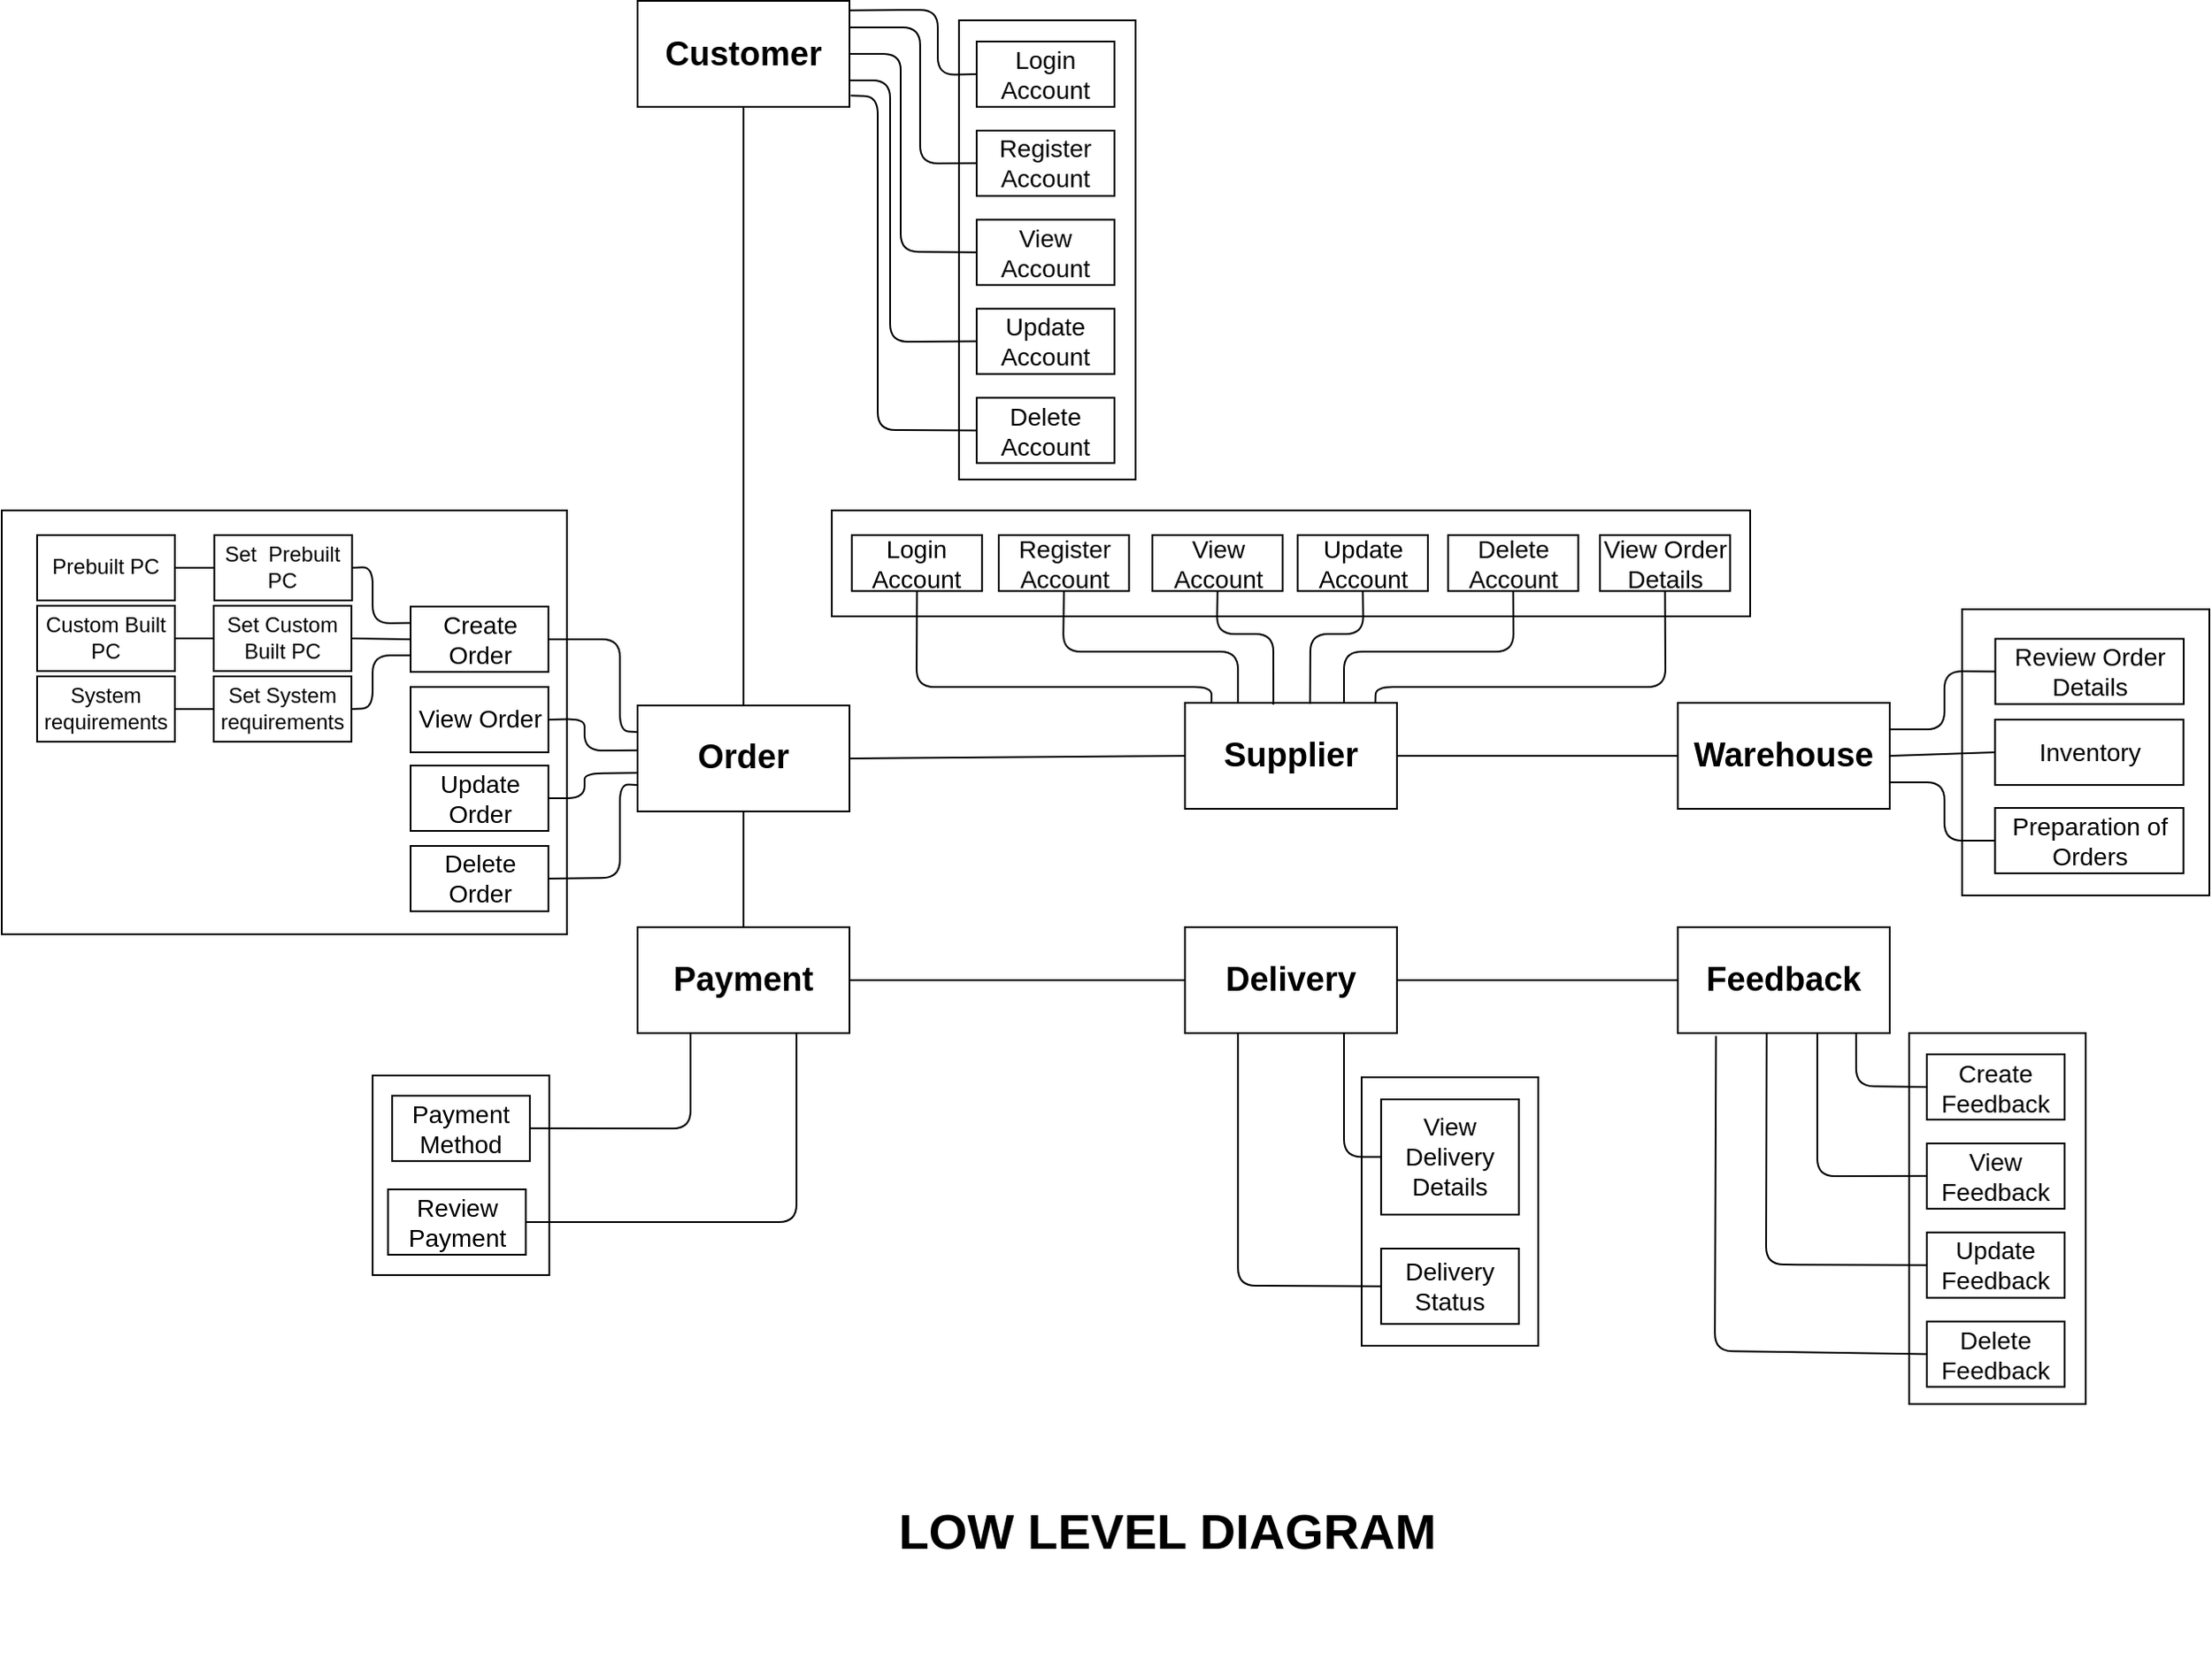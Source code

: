 <mxfile version="15.5.9" type="device"><diagram id="09VDBwLMUmWFwGH9jk25" name="Page-1"><mxGraphModel dx="2560" dy="1413" grid="1" gridSize="10" guides="1" tooltips="1" connect="1" arrows="1" fold="1" page="1" pageScale="1" pageWidth="850" pageHeight="1100" math="0" shadow="0"><root><mxCell id="0"/><mxCell id="1" parent="0"/><mxCell id="DF2zQdCWSfOJV_wjK0IR-58" value="" style="group" vertex="1" connectable="0" parent="1"><mxGeometry x="1110" y="1060" width="140" height="162" as="geometry"/></mxCell><mxCell id="m-Idde1eyUOO-oEojfeb-167" value="" style="rounded=0;whiteSpace=wrap;html=1;fontSize=14;" parent="DF2zQdCWSfOJV_wjK0IR-58" vertex="1"><mxGeometry width="140" height="162" as="geometry"/></mxCell><mxCell id="m-Idde1eyUOO-oEojfeb-168" value="Review Order Details" style="rounded=0;whiteSpace=wrap;html=1;fontSize=14;" parent="DF2zQdCWSfOJV_wjK0IR-58" vertex="1"><mxGeometry x="18.8" y="16.727" width="106.667" height="36.979" as="geometry"/></mxCell><mxCell id="DF2zQdCWSfOJV_wjK0IR-54" value="Inventory" style="rounded=0;whiteSpace=wrap;html=1;fontSize=14;" vertex="1" parent="DF2zQdCWSfOJV_wjK0IR-58"><mxGeometry x="18.67" y="62.507" width="106.667" height="36.979" as="geometry"/></mxCell><mxCell id="DF2zQdCWSfOJV_wjK0IR-56" value="Preparation of Orders" style="rounded=0;whiteSpace=wrap;html=1;fontSize=14;" vertex="1" parent="DF2zQdCWSfOJV_wjK0IR-58"><mxGeometry x="18.67" y="112.507" width="106.667" height="36.979" as="geometry"/></mxCell><mxCell id="DF2zQdCWSfOJV_wjK0IR-60" value="" style="endArrow=none;html=1;rounded=1;fontSize=12;entryX=1;entryY=0.75;entryDx=0;entryDy=0;exitX=0;exitY=0.5;exitDx=0;exitDy=0;" edge="1" parent="1" source="DF2zQdCWSfOJV_wjK0IR-56" target="m-Idde1eyUOO-oEojfeb-51"><mxGeometry width="50" height="50" relative="1" as="geometry"><mxPoint x="1110" y="1354" as="sourcePoint"/><mxPoint x="1160" y="1304" as="targetPoint"/><Array as="points"><mxPoint x="1100" y="1191"/><mxPoint x="1100" y="1158"/></Array></mxGeometry></mxCell><mxCell id="m-Idde1eyUOO-oEojfeb-141" value="" style="rounded=0;whiteSpace=wrap;html=1;fontSize=14;container=0;" parent="1" vertex="1"><mxGeometry x="770" y="1325" width="100" height="152" as="geometry"/></mxCell><mxCell id="DF2zQdCWSfOJV_wjK0IR-5" value="" style="group" vertex="1" connectable="0" parent="1"><mxGeometry x="542" y="726.5" width="100" height="260" as="geometry"/></mxCell><mxCell id="m-Idde1eyUOO-oEojfeb-83" value="" style="rounded=0;whiteSpace=wrap;html=1;fontSize=14;" parent="DF2zQdCWSfOJV_wjK0IR-5" vertex="1"><mxGeometry width="100" height="260" as="geometry"/></mxCell><mxCell id="m-Idde1eyUOO-oEojfeb-84" value="View Account" style="rounded=0;whiteSpace=wrap;html=1;fontSize=14;" parent="DF2zQdCWSfOJV_wjK0IR-5" vertex="1"><mxGeometry x="10.06" y="112.872" width="78.0" height="36.979" as="geometry"/></mxCell><mxCell id="m-Idde1eyUOO-oEojfeb-85" value="Delete Account" style="rounded=0;whiteSpace=wrap;html=1;fontSize=14;" parent="DF2zQdCWSfOJV_wjK0IR-5" vertex="1"><mxGeometry x="10.06" y="213.723" width="78.0" height="36.979" as="geometry"/></mxCell><mxCell id="m-Idde1eyUOO-oEojfeb-88" value="Register Account" style="rounded=0;whiteSpace=wrap;html=1;fontSize=14;" parent="DF2zQdCWSfOJV_wjK0IR-5" vertex="1"><mxGeometry x="10.06" y="62.447" width="78.0" height="36.979" as="geometry"/></mxCell><mxCell id="m-Idde1eyUOO-oEojfeb-89" value="Update Account" style="rounded=0;whiteSpace=wrap;html=1;fontSize=14;" parent="DF2zQdCWSfOJV_wjK0IR-5" vertex="1"><mxGeometry x="10.06" y="163.298" width="78.0" height="36.979" as="geometry"/></mxCell><mxCell id="DF2zQdCWSfOJV_wjK0IR-1" value="Login Account" style="rounded=0;whiteSpace=wrap;html=1;fontSize=14;" vertex="1" parent="DF2zQdCWSfOJV_wjK0IR-5"><mxGeometry x="10.06" y="12.017" width="78.0" height="36.979" as="geometry"/></mxCell><mxCell id="m-Idde1eyUOO-oEojfeb-47" value="&lt;b&gt;Order&lt;/b&gt;" style="rounded=0;whiteSpace=wrap;html=1;fontSize=19;" parent="1" vertex="1"><mxGeometry x="360" y="1114.45" width="120" height="60" as="geometry"/></mxCell><mxCell id="m-Idde1eyUOO-oEojfeb-48" value="Customer" style="rounded=0;whiteSpace=wrap;html=1;fontSize=19;fontStyle=1" parent="1" vertex="1"><mxGeometry x="360" y="715.5" width="120" height="60" as="geometry"/></mxCell><mxCell id="m-Idde1eyUOO-oEojfeb-49" value="Payment" style="rounded=0;whiteSpace=wrap;html=1;fontSize=19;fontStyle=1" parent="1" vertex="1"><mxGeometry x="360" y="1240" width="120" height="60" as="geometry"/></mxCell><mxCell id="m-Idde1eyUOO-oEojfeb-51" value="&lt;b&gt;Warehouse&lt;/b&gt;" style="rounded=0;whiteSpace=wrap;html=1;fontSize=19;" parent="1" vertex="1"><mxGeometry x="949.06" y="1113" width="120" height="60" as="geometry"/></mxCell><mxCell id="m-Idde1eyUOO-oEojfeb-52" value="&lt;b&gt;Delivery&lt;/b&gt;" style="rounded=0;whiteSpace=wrap;html=1;fontSize=19;" parent="1" vertex="1"><mxGeometry x="670" y="1240" width="120" height="60" as="geometry"/></mxCell><mxCell id="m-Idde1eyUOO-oEojfeb-54" value="&lt;b&gt;Supplier&lt;/b&gt;" style="rounded=0;whiteSpace=wrap;html=1;fontSize=19;" parent="1" vertex="1"><mxGeometry x="670" y="1113" width="120" height="60" as="geometry"/></mxCell><mxCell id="m-Idde1eyUOO-oEojfeb-56" value="" style="endArrow=none;html=1;fontSize=19;entryX=0.5;entryY=0;entryDx=0;entryDy=0;exitX=0.5;exitY=1;exitDx=0;exitDy=0;" parent="1" source="m-Idde1eyUOO-oEojfeb-48" target="m-Idde1eyUOO-oEojfeb-47" edge="1"><mxGeometry width="50" height="50" relative="1" as="geometry"><mxPoint x="430" y="700" as="sourcePoint"/><mxPoint x="340" y="700" as="targetPoint"/></mxGeometry></mxCell><mxCell id="m-Idde1eyUOO-oEojfeb-57" value="" style="endArrow=none;html=1;fontSize=19;entryX=0.5;entryY=0;entryDx=0;entryDy=0;exitX=0.5;exitY=1;exitDx=0;exitDy=0;" parent="1" source="m-Idde1eyUOO-oEojfeb-47" target="m-Idde1eyUOO-oEojfeb-49" edge="1"><mxGeometry width="50" height="50" relative="1" as="geometry"><mxPoint x="490" y="1270" as="sourcePoint"/><mxPoint x="490" y="1350" as="targetPoint"/></mxGeometry></mxCell><mxCell id="m-Idde1eyUOO-oEojfeb-58" value="" style="endArrow=none;html=1;fontSize=19;entryX=0;entryY=0.5;entryDx=0;entryDy=0;exitX=1;exitY=0.5;exitDx=0;exitDy=0;" parent="1" source="m-Idde1eyUOO-oEojfeb-49" target="m-Idde1eyUOO-oEojfeb-52" edge="1"><mxGeometry width="50" height="50" relative="1" as="geometry"><mxPoint x="490" y="1302" as="sourcePoint"/><mxPoint x="490" y="1382" as="targetPoint"/></mxGeometry></mxCell><mxCell id="m-Idde1eyUOO-oEojfeb-62" value="LOW LEVEL DIAGRAM" style="text;html=1;strokeColor=none;fillColor=none;align=center;verticalAlign=middle;whiteSpace=wrap;rounded=0;fontSize=28;fontStyle=1" parent="1" vertex="1"><mxGeometry x="450" y="1542" width="420" height="80" as="geometry"/></mxCell><mxCell id="m-Idde1eyUOO-oEojfeb-99" value="" style="endArrow=none;html=1;fontSize=14;entryX=1;entryY=0.25;entryDx=0;entryDy=0;exitX=0;exitY=0.5;exitDx=0;exitDy=0;" parent="1" source="m-Idde1eyUOO-oEojfeb-88" target="m-Idde1eyUOO-oEojfeb-48" edge="1"><mxGeometry width="50" height="50" relative="1" as="geometry"><mxPoint x="226" y="899.5" as="sourcePoint"/><mxPoint x="276" y="849.5" as="targetPoint"/><Array as="points"><mxPoint x="520" y="807.5"/><mxPoint x="520" y="766.5"/><mxPoint x="520" y="730.5"/></Array></mxGeometry></mxCell><mxCell id="m-Idde1eyUOO-oEojfeb-100" value="" style="endArrow=none;html=1;fontSize=14;entryX=1;entryY=0.5;entryDx=0;entryDy=0;exitX=0;exitY=0.5;exitDx=0;exitDy=0;" parent="1" source="m-Idde1eyUOO-oEojfeb-84" target="m-Idde1eyUOO-oEojfeb-48" edge="1"><mxGeometry width="50" height="50" relative="1" as="geometry"><mxPoint x="226" y="899.5" as="sourcePoint"/><mxPoint x="276" y="849.5" as="targetPoint"/><Array as="points"><mxPoint x="509" y="857.5"/><mxPoint x="509" y="773.5"/><mxPoint x="509" y="745.5"/></Array></mxGeometry></mxCell><mxCell id="m-Idde1eyUOO-oEojfeb-101" value="" style="endArrow=none;html=1;fontSize=14;entryX=1;entryY=0.75;entryDx=0;entryDy=0;exitX=0;exitY=0.5;exitDx=0;exitDy=0;" parent="1" source="m-Idde1eyUOO-oEojfeb-89" target="m-Idde1eyUOO-oEojfeb-48" edge="1"><mxGeometry width="50" height="50" relative="1" as="geometry"><mxPoint x="226" y="899.5" as="sourcePoint"/><mxPoint x="276" y="849.5" as="targetPoint"/><Array as="points"><mxPoint x="503" y="908.5"/><mxPoint x="503" y="760.5"/></Array></mxGeometry></mxCell><mxCell id="m-Idde1eyUOO-oEojfeb-102" value="" style="endArrow=none;html=1;fontSize=14;entryX=1.006;entryY=0.894;entryDx=0;entryDy=0;entryPerimeter=0;exitX=0;exitY=0.5;exitDx=0;exitDy=0;" parent="1" source="m-Idde1eyUOO-oEojfeb-85" target="m-Idde1eyUOO-oEojfeb-48" edge="1"><mxGeometry width="50" height="50" relative="1" as="geometry"><mxPoint x="226" y="899.5" as="sourcePoint"/><mxPoint x="276" y="849.5" as="targetPoint"/><Array as="points"><mxPoint x="496" y="958.5"/><mxPoint x="496" y="769.5"/></Array></mxGeometry></mxCell><mxCell id="m-Idde1eyUOO-oEojfeb-126" value="" style="group;container=1;" parent="1" vertex="1" connectable="0"><mxGeometry x="240" y="1372" width="117" height="250" as="geometry"/></mxCell><mxCell id="m-Idde1eyUOO-oEojfeb-127" value="" style="rounded=0;whiteSpace=wrap;html=1;fontSize=14;" parent="m-Idde1eyUOO-oEojfeb-126" vertex="1"><mxGeometry x="-30" y="-48" width="100" height="113" as="geometry"/></mxCell><mxCell id="m-Idde1eyUOO-oEojfeb-129" value="Payment Method" style="rounded=0;whiteSpace=wrap;html=1;fontSize=14;" parent="m-Idde1eyUOO-oEojfeb-126" vertex="1"><mxGeometry x="-18.94" y="-36.553" width="78.0" height="36.979" as="geometry"/></mxCell><mxCell id="m-Idde1eyUOO-oEojfeb-133" value="Review Payment" style="rounded=0;whiteSpace=wrap;html=1;fontSize=14;" parent="m-Idde1eyUOO-oEojfeb-126" vertex="1"><mxGeometry x="-21.28" y="16.502" width="78.0" height="36.979" as="geometry"/></mxCell><mxCell id="m-Idde1eyUOO-oEojfeb-137" value="" style="endArrow=none;html=1;fontSize=14;entryX=0.25;entryY=1;entryDx=0;entryDy=0;exitX=1;exitY=0.5;exitDx=0;exitDy=0;" parent="1" source="m-Idde1eyUOO-oEojfeb-129" target="m-Idde1eyUOO-oEojfeb-49" edge="1"><mxGeometry width="50" height="50" relative="1" as="geometry"><mxPoint x="570" y="1422" as="sourcePoint"/><mxPoint x="620" y="1372" as="targetPoint"/><Array as="points"><mxPoint x="390" y="1354"/></Array></mxGeometry></mxCell><mxCell id="m-Idde1eyUOO-oEojfeb-139" value="" style="endArrow=none;html=1;fontSize=14;entryX=0.75;entryY=1;entryDx=0;entryDy=0;exitX=1;exitY=0.5;exitDx=0;exitDy=0;" parent="1" source="m-Idde1eyUOO-oEojfeb-133" target="m-Idde1eyUOO-oEojfeb-49" edge="1"><mxGeometry width="50" height="50" relative="1" as="geometry"><mxPoint x="309.06" y="1363.936" as="sourcePoint"/><mxPoint x="400" y="1310" as="targetPoint"/><Array as="points"><mxPoint x="450" y="1407"/></Array></mxGeometry></mxCell><mxCell id="m-Idde1eyUOO-oEojfeb-144" value="" style="endArrow=none;html=1;fontSize=14;entryX=0.75;entryY=1;entryDx=0;entryDy=0;exitX=0;exitY=0.5;exitDx=0;exitDy=0;" parent="1" source="m-Idde1eyUOO-oEojfeb-142" target="m-Idde1eyUOO-oEojfeb-52" edge="1"><mxGeometry width="50" height="50" relative="1" as="geometry"><mxPoint x="480" y="1222" as="sourcePoint"/><mxPoint x="530" y="1172" as="targetPoint"/><Array as="points"><mxPoint x="760" y="1370"/></Array></mxGeometry></mxCell><mxCell id="m-Idde1eyUOO-oEojfeb-145" value="" style="endArrow=none;html=1;fontSize=14;entryX=0.25;entryY=1;entryDx=0;entryDy=0;exitX=0;exitY=0.5;exitDx=0;exitDy=0;" parent="1" source="m-Idde1eyUOO-oEojfeb-143" target="m-Idde1eyUOO-oEojfeb-52" edge="1"><mxGeometry width="50" height="50" relative="1" as="geometry"><mxPoint x="480" y="1222" as="sourcePoint"/><mxPoint x="530" y="1172" as="targetPoint"/><Array as="points"><mxPoint x="700" y="1443"/></Array></mxGeometry></mxCell><mxCell id="m-Idde1eyUOO-oEojfeb-165" value="" style="endArrow=none;html=1;fontSize=14;entryX=1;entryY=0.5;entryDx=0;entryDy=0;exitX=0;exitY=0.5;exitDx=0;exitDy=0;" parent="1" source="m-Idde1eyUOO-oEojfeb-51" target="m-Idde1eyUOO-oEojfeb-54" edge="1"><mxGeometry width="50" height="50" relative="1" as="geometry"><mxPoint x="949.06" y="1143.0" as="sourcePoint"/><mxPoint x="750" y="1242" as="targetPoint"/></mxGeometry></mxCell><mxCell id="m-Idde1eyUOO-oEojfeb-169" value="" style="endArrow=none;html=1;fontSize=14;entryX=1;entryY=0.5;entryDx=0;entryDy=0;exitX=0;exitY=0.5;exitDx=0;exitDy=0;" parent="1" source="DF2zQdCWSfOJV_wjK0IR-54" target="m-Idde1eyUOO-oEojfeb-51" edge="1"><mxGeometry width="50" height="50" relative="1" as="geometry"><mxPoint x="890" y="1302" as="sourcePoint"/><mxPoint x="940" y="1252" as="targetPoint"/><Array as="points"/></mxGeometry></mxCell><mxCell id="DF2zQdCWSfOJV_wjK0IR-3" value="" style="endArrow=none;html=1;rounded=1;entryX=1.001;entryY=0.089;entryDx=0;entryDy=0;entryPerimeter=0;exitX=0;exitY=0.5;exitDx=0;exitDy=0;" edge="1" parent="1" source="DF2zQdCWSfOJV_wjK0IR-1" target="m-Idde1eyUOO-oEojfeb-48"><mxGeometry width="50" height="50" relative="1" as="geometry"><mxPoint x="400" y="876.5" as="sourcePoint"/><mxPoint x="450" y="826.5" as="targetPoint"/><Array as="points"><mxPoint x="530" y="757.5"/><mxPoint x="530" y="720.5"/></Array></mxGeometry></mxCell><mxCell id="DF2zQdCWSfOJV_wjK0IR-20" value="" style="group" vertex="1" connectable="0" parent="1"><mxGeometry x="470" y="1004" width="520" height="60" as="geometry"/></mxCell><mxCell id="DF2zQdCWSfOJV_wjK0IR-7" value="" style="rounded=0;whiteSpace=wrap;html=1;fontSize=14;" vertex="1" parent="DF2zQdCWSfOJV_wjK0IR-20"><mxGeometry width="520" height="60" as="geometry"/></mxCell><mxCell id="DF2zQdCWSfOJV_wjK0IR-8" value="View Account" style="rounded=0;whiteSpace=wrap;html=1;fontSize=14;" vertex="1" parent="DF2zQdCWSfOJV_wjK0IR-20"><mxGeometry x="181.527" y="13.982" width="73.745" height="31.696" as="geometry"/></mxCell><mxCell id="DF2zQdCWSfOJV_wjK0IR-9" value="Delete Account" style="rounded=0;whiteSpace=wrap;html=1;fontSize=14;" vertex="1" parent="DF2zQdCWSfOJV_wjK0IR-20"><mxGeometry x="348.929" y="13.983" width="73.745" height="31.696" as="geometry"/></mxCell><mxCell id="DF2zQdCWSfOJV_wjK0IR-10" value="Register Account" style="rounded=0;whiteSpace=wrap;html=1;fontSize=14;" vertex="1" parent="DF2zQdCWSfOJV_wjK0IR-20"><mxGeometry x="94.545" y="13.986" width="73.745" height="31.696" as="geometry"/></mxCell><mxCell id="DF2zQdCWSfOJV_wjK0IR-11" value="Update Account" style="rounded=0;whiteSpace=wrap;html=1;fontSize=14;" vertex="1" parent="DF2zQdCWSfOJV_wjK0IR-20"><mxGeometry x="263.782" y="13.987" width="73.745" height="31.696" as="geometry"/></mxCell><mxCell id="DF2zQdCWSfOJV_wjK0IR-12" value="Login Account" style="rounded=0;whiteSpace=wrap;html=1;fontSize=14;" vertex="1" parent="DF2zQdCWSfOJV_wjK0IR-20"><mxGeometry x="11.345" y="13.986" width="73.745" height="31.696" as="geometry"/></mxCell><mxCell id="DF2zQdCWSfOJV_wjK0IR-14" value="View Order Details" style="rounded=0;whiteSpace=wrap;html=1;fontSize=14;" vertex="1" parent="DF2zQdCWSfOJV_wjK0IR-20"><mxGeometry x="434.909" y="13.986" width="73.745" height="31.696" as="geometry"/></mxCell><mxCell id="DF2zQdCWSfOJV_wjK0IR-21" value="" style="endArrow=none;html=1;rounded=1;entryX=0.5;entryY=1;entryDx=0;entryDy=0;exitX=0.125;exitY=-0.005;exitDx=0;exitDy=0;exitPerimeter=0;" edge="1" parent="1" source="m-Idde1eyUOO-oEojfeb-54" target="DF2zQdCWSfOJV_wjK0IR-12"><mxGeometry width="50" height="50" relative="1" as="geometry"><mxPoint x="590" y="1214" as="sourcePoint"/><mxPoint x="640" y="1164" as="targetPoint"/><Array as="points"><mxPoint x="685" y="1104"/><mxPoint x="518" y="1104"/></Array></mxGeometry></mxCell><mxCell id="DF2zQdCWSfOJV_wjK0IR-22" value="" style="endArrow=none;html=1;rounded=1;exitX=0.5;exitY=1;exitDx=0;exitDy=0;entryX=0.25;entryY=0;entryDx=0;entryDy=0;" edge="1" parent="1" source="DF2zQdCWSfOJV_wjK0IR-10" target="m-Idde1eyUOO-oEojfeb-54"><mxGeometry width="50" height="50" relative="1" as="geometry"><mxPoint x="590" y="1214" as="sourcePoint"/><mxPoint x="640" y="1164" as="targetPoint"/><Array as="points"><mxPoint x="601" y="1084"/><mxPoint x="700" y="1084"/></Array></mxGeometry></mxCell><mxCell id="DF2zQdCWSfOJV_wjK0IR-23" value="" style="endArrow=none;html=1;rounded=1;exitX=0.5;exitY=1;exitDx=0;exitDy=0;entryX=0.417;entryY=0.017;entryDx=0;entryDy=0;entryPerimeter=0;" edge="1" parent="1" source="DF2zQdCWSfOJV_wjK0IR-8" target="m-Idde1eyUOO-oEojfeb-54"><mxGeometry width="50" height="50" relative="1" as="geometry"><mxPoint x="590" y="1214" as="sourcePoint"/><mxPoint x="660" y="1184" as="targetPoint"/><Array as="points"><mxPoint x="688" y="1074"/><mxPoint x="720" y="1074"/></Array></mxGeometry></mxCell><mxCell id="DF2zQdCWSfOJV_wjK0IR-24" value="" style="endArrow=none;html=1;rounded=1;entryX=0.5;entryY=1;entryDx=0;entryDy=0;exitX=0.59;exitY=0.01;exitDx=0;exitDy=0;exitPerimeter=0;" edge="1" parent="1" source="m-Idde1eyUOO-oEojfeb-54" target="DF2zQdCWSfOJV_wjK0IR-11"><mxGeometry width="50" height="50" relative="1" as="geometry"><mxPoint x="730" y="1204" as="sourcePoint"/><mxPoint x="640" y="1164" as="targetPoint"/><Array as="points"><mxPoint x="741" y="1074"/><mxPoint x="771" y="1074"/></Array></mxGeometry></mxCell><mxCell id="DF2zQdCWSfOJV_wjK0IR-25" value="" style="endArrow=none;html=1;rounded=1;entryX=0.5;entryY=1;entryDx=0;entryDy=0;exitX=0.75;exitY=0;exitDx=0;exitDy=0;" edge="1" parent="1" source="m-Idde1eyUOO-oEojfeb-54" target="DF2zQdCWSfOJV_wjK0IR-9"><mxGeometry width="50" height="50" relative="1" as="geometry"><mxPoint x="590" y="1214" as="sourcePoint"/><mxPoint x="640" y="1164" as="targetPoint"/><Array as="points"><mxPoint x="760" y="1084"/><mxPoint x="856" y="1084"/></Array></mxGeometry></mxCell><mxCell id="DF2zQdCWSfOJV_wjK0IR-26" value="" style="endArrow=none;html=1;rounded=1;entryX=0.5;entryY=1;entryDx=0;entryDy=0;exitX=0.898;exitY=-0.005;exitDx=0;exitDy=0;exitPerimeter=0;" edge="1" parent="1" source="m-Idde1eyUOO-oEojfeb-54" target="DF2zQdCWSfOJV_wjK0IR-14"><mxGeometry width="50" height="50" relative="1" as="geometry"><mxPoint x="870" y="1224" as="sourcePoint"/><mxPoint x="640" y="1164" as="targetPoint"/><Array as="points"><mxPoint x="778" y="1104"/><mxPoint x="942" y="1104"/></Array></mxGeometry></mxCell><mxCell id="DF2zQdCWSfOJV_wjK0IR-47" value="" style="group" vertex="1" connectable="0" parent="1"><mxGeometry y="1004" width="329" height="288" as="geometry"/></mxCell><mxCell id="DF2zQdCWSfOJV_wjK0IR-46" value="" style="rounded=0;whiteSpace=wrap;html=1;fontSize=12;" vertex="1" parent="DF2zQdCWSfOJV_wjK0IR-47"><mxGeometry width="320" height="240" as="geometry"/></mxCell><mxCell id="m-Idde1eyUOO-oEojfeb-103" value="" style="group;container=1;" parent="DF2zQdCWSfOJV_wjK0IR-47" vertex="1" connectable="0"><mxGeometry x="212" y="38" width="117" height="250" as="geometry"/></mxCell><mxCell id="m-Idde1eyUOO-oEojfeb-105" value="View Order" style="rounded=0;whiteSpace=wrap;html=1;fontSize=14;" parent="m-Idde1eyUOO-oEojfeb-103" vertex="1"><mxGeometry x="19.5" y="62.002" width="78.0" height="36.979" as="geometry"/></mxCell><mxCell id="m-Idde1eyUOO-oEojfeb-108" value="Update Order" style="rounded=0;whiteSpace=wrap;html=1;fontSize=14;" parent="m-Idde1eyUOO-oEojfeb-103" vertex="1"><mxGeometry x="19.5" y="106.508" width="78.0" height="36.979" as="geometry"/></mxCell><mxCell id="m-Idde1eyUOO-oEojfeb-155" value="Create Order" style="rounded=0;whiteSpace=wrap;html=1;fontSize=14;" parent="m-Idde1eyUOO-oEojfeb-103" vertex="1"><mxGeometry x="19.5" y="16.452" width="78.0" height="36.979" as="geometry"/></mxCell><mxCell id="DF2zQdCWSfOJV_wjK0IR-40" value="Delete Order" style="rounded=0;whiteSpace=wrap;html=1;fontSize=14;" vertex="1" parent="m-Idde1eyUOO-oEojfeb-103"><mxGeometry x="19.5" y="151.998" width="78.0" height="36.979" as="geometry"/></mxCell><mxCell id="m-Idde1eyUOO-oEojfeb-107" value="Set&amp;nbsp; Prebuilt PC" style="rounded=0;whiteSpace=wrap;html=1;fontSize=12;" parent="DF2zQdCWSfOJV_wjK0IR-47" vertex="1"><mxGeometry x="120.34" y="13.997" width="78.0" height="36.979" as="geometry"/></mxCell><mxCell id="m-Idde1eyUOO-oEojfeb-110" value="Prebuilt PC" style="rounded=0;whiteSpace=wrap;html=1;fontSize=12;" parent="DF2zQdCWSfOJV_wjK0IR-47" vertex="1"><mxGeometry x="20.0" y="13.997" width="78.0" height="36.979" as="geometry"/></mxCell><mxCell id="m-Idde1eyUOO-oEojfeb-119" value="" style="endArrow=none;html=1;fontSize=14;exitX=1;exitY=0.5;exitDx=0;exitDy=0;entryX=0;entryY=0.5;entryDx=0;entryDy=0;" parent="DF2zQdCWSfOJV_wjK0IR-47" source="m-Idde1eyUOO-oEojfeb-110" target="m-Idde1eyUOO-oEojfeb-107" edge="1"><mxGeometry width="50" height="50" relative="1" as="geometry"><mxPoint x="560" y="72.56" as="sourcePoint"/><mxPoint x="610" y="22.56" as="targetPoint"/></mxGeometry></mxCell><mxCell id="DF2zQdCWSfOJV_wjK0IR-38" value="System requirements" style="rounded=0;whiteSpace=wrap;html=1;fontSize=12;" vertex="1" parent="DF2zQdCWSfOJV_wjK0IR-47"><mxGeometry x="20.0" y="94.007" width="78.0" height="36.979" as="geometry"/></mxCell><mxCell id="DF2zQdCWSfOJV_wjK0IR-39" value="Set System requirements" style="rounded=0;whiteSpace=wrap;html=1;fontSize=12;" vertex="1" parent="DF2zQdCWSfOJV_wjK0IR-47"><mxGeometry x="120.0" y="94.002" width="78.0" height="36.979" as="geometry"/></mxCell><mxCell id="m-Idde1eyUOO-oEojfeb-109" value="Custom Built PC" style="rounded=0;whiteSpace=wrap;html=1;fontSize=12;" parent="DF2zQdCWSfOJV_wjK0IR-47" vertex="1"><mxGeometry x="20.0" y="54.007" width="78.0" height="36.979" as="geometry"/></mxCell><mxCell id="m-Idde1eyUOO-oEojfeb-118" value="Set Custom Built PC" style="rounded=0;whiteSpace=wrap;html=1;fontSize=12;" parent="DF2zQdCWSfOJV_wjK0IR-47" vertex="1"><mxGeometry x="120.0" y="54.002" width="78.0" height="36.979" as="geometry"/></mxCell><mxCell id="m-Idde1eyUOO-oEojfeb-120" value="" style="endArrow=none;html=1;fontSize=14;exitX=1;exitY=0.5;exitDx=0;exitDy=0;entryX=0;entryY=0.5;entryDx=0;entryDy=0;" parent="DF2zQdCWSfOJV_wjK0IR-47" source="m-Idde1eyUOO-oEojfeb-109" target="m-Idde1eyUOO-oEojfeb-118" edge="1"><mxGeometry width="50" height="50" relative="1" as="geometry"><mxPoint x="560" y="72.56" as="sourcePoint"/><mxPoint x="610" y="22.56" as="targetPoint"/></mxGeometry></mxCell><mxCell id="DF2zQdCWSfOJV_wjK0IR-42" value="" style="endArrow=none;html=1;rounded=1;fontSize=12;entryX=1;entryY=0.5;entryDx=0;entryDy=0;exitX=0;exitY=0.5;exitDx=0;exitDy=0;" edge="1" parent="DF2zQdCWSfOJV_wjK0IR-47" source="m-Idde1eyUOO-oEojfeb-155" target="m-Idde1eyUOO-oEojfeb-118"><mxGeometry width="50" height="50" relative="1" as="geometry"><mxPoint x="250" y="80" as="sourcePoint"/><mxPoint x="300" y="30" as="targetPoint"/></mxGeometry></mxCell><mxCell id="DF2zQdCWSfOJV_wjK0IR-43" value="" style="endArrow=none;html=1;rounded=1;fontSize=12;entryX=1;entryY=0.5;entryDx=0;entryDy=0;exitX=0;exitY=0.5;exitDx=0;exitDy=0;" edge="1" parent="DF2zQdCWSfOJV_wjK0IR-47" source="DF2zQdCWSfOJV_wjK0IR-39" target="DF2zQdCWSfOJV_wjK0IR-38"><mxGeometry width="50" height="50" relative="1" as="geometry"><mxPoint x="250" y="80" as="sourcePoint"/><mxPoint x="300" y="30" as="targetPoint"/></mxGeometry></mxCell><mxCell id="DF2zQdCWSfOJV_wjK0IR-44" value="" style="endArrow=none;html=1;rounded=1;fontSize=12;entryX=1;entryY=0.5;entryDx=0;entryDy=0;exitX=0;exitY=0.25;exitDx=0;exitDy=0;" edge="1" parent="DF2zQdCWSfOJV_wjK0IR-47" source="m-Idde1eyUOO-oEojfeb-155" target="m-Idde1eyUOO-oEojfeb-107"><mxGeometry width="50" height="50" relative="1" as="geometry"><mxPoint x="230" y="60" as="sourcePoint"/><mxPoint x="300" y="30" as="targetPoint"/><Array as="points"><mxPoint x="210" y="64"/><mxPoint x="210" y="32"/></Array></mxGeometry></mxCell><mxCell id="DF2zQdCWSfOJV_wjK0IR-45" value="" style="endArrow=none;html=1;rounded=1;fontSize=12;entryX=1;entryY=0.5;entryDx=0;entryDy=0;exitX=0;exitY=0.75;exitDx=0;exitDy=0;" edge="1" parent="DF2zQdCWSfOJV_wjK0IR-47" source="m-Idde1eyUOO-oEojfeb-155" target="DF2zQdCWSfOJV_wjK0IR-39"><mxGeometry width="50" height="50" relative="1" as="geometry"><mxPoint x="240" y="80" as="sourcePoint"/><mxPoint x="210" y="100" as="targetPoint"/><Array as="points"><mxPoint x="210" y="82"/><mxPoint x="210" y="112"/></Array></mxGeometry></mxCell><mxCell id="DF2zQdCWSfOJV_wjK0IR-48" value="" style="endArrow=none;html=1;rounded=1;fontSize=12;entryX=1;entryY=0.5;entryDx=0;entryDy=0;exitX=0;exitY=0.25;exitDx=0;exitDy=0;" edge="1" parent="1" source="m-Idde1eyUOO-oEojfeb-47" target="m-Idde1eyUOO-oEojfeb-155"><mxGeometry width="50" height="50" relative="1" as="geometry"><mxPoint x="280" y="1190" as="sourcePoint"/><mxPoint x="330" y="1140" as="targetPoint"/><Array as="points"><mxPoint x="350" y="1129"/><mxPoint x="350" y="1077"/></Array></mxGeometry></mxCell><mxCell id="DF2zQdCWSfOJV_wjK0IR-49" value="" style="endArrow=none;html=1;rounded=1;fontSize=12;entryX=1;entryY=0.5;entryDx=0;entryDy=0;exitX=0.001;exitY=0.423;exitDx=0;exitDy=0;exitPerimeter=0;" edge="1" parent="1" source="m-Idde1eyUOO-oEojfeb-47" target="m-Idde1eyUOO-oEojfeb-105"><mxGeometry width="50" height="50" relative="1" as="geometry"><mxPoint x="360" y="1170" as="sourcePoint"/><mxPoint x="410" y="1120" as="targetPoint"/><Array as="points"><mxPoint x="330" y="1140"/><mxPoint x="330" y="1122"/></Array></mxGeometry></mxCell><mxCell id="DF2zQdCWSfOJV_wjK0IR-50" value="" style="endArrow=none;html=1;rounded=1;fontSize=12;exitX=1;exitY=0.5;exitDx=0;exitDy=0;entryX=-0.003;entryY=0.637;entryDx=0;entryDy=0;entryPerimeter=0;" edge="1" parent="1" source="m-Idde1eyUOO-oEojfeb-108" target="m-Idde1eyUOO-oEojfeb-47"><mxGeometry width="50" height="50" relative="1" as="geometry"><mxPoint x="360" y="1170" as="sourcePoint"/><mxPoint x="410" y="1120" as="targetPoint"/><Array as="points"><mxPoint x="330" y="1167"/><mxPoint x="330" y="1153"/></Array></mxGeometry></mxCell><mxCell id="DF2zQdCWSfOJV_wjK0IR-51" value="" style="endArrow=none;html=1;rounded=1;fontSize=12;exitX=1;exitY=0.5;exitDx=0;exitDy=0;entryX=0;entryY=0.75;entryDx=0;entryDy=0;" edge="1" parent="1" source="DF2zQdCWSfOJV_wjK0IR-40" target="m-Idde1eyUOO-oEojfeb-47"><mxGeometry width="50" height="50" relative="1" as="geometry"><mxPoint x="360" y="1170" as="sourcePoint"/><mxPoint x="410" y="1120" as="targetPoint"/><Array as="points"><mxPoint x="350" y="1212"/><mxPoint x="350" y="1159"/></Array></mxGeometry></mxCell><mxCell id="m-Idde1eyUOO-oEojfeb-142" value="View Delivery Details" style="rounded=0;whiteSpace=wrap;html=1;fontSize=14;container=0;" parent="1" vertex="1"><mxGeometry x="781.06" y="1337.519" width="78" height="65.25" as="geometry"/></mxCell><mxCell id="m-Idde1eyUOO-oEojfeb-143" value="Delivery Status" style="rounded=0;whiteSpace=wrap;html=1;fontSize=14;container=0;" parent="1" vertex="1"><mxGeometry x="781.06" y="1422.003" width="78.0" height="42.668" as="geometry"/></mxCell><mxCell id="DF2zQdCWSfOJV_wjK0IR-59" value="" style="endArrow=none;html=1;rounded=1;fontSize=12;entryX=1;entryY=0.25;entryDx=0;entryDy=0;exitX=0;exitY=0.5;exitDx=0;exitDy=0;" edge="1" parent="1" source="m-Idde1eyUOO-oEojfeb-168" target="m-Idde1eyUOO-oEojfeb-51"><mxGeometry width="50" height="50" relative="1" as="geometry"><mxPoint x="1110" y="1354" as="sourcePoint"/><mxPoint x="1160" y="1304" as="targetPoint"/><Array as="points"><mxPoint x="1100" y="1095"/><mxPoint x="1100" y="1128"/></Array></mxGeometry></mxCell><mxCell id="DF2zQdCWSfOJV_wjK0IR-61" value="" style="endArrow=none;html=1;rounded=1;fontSize=12;exitX=1;exitY=0.5;exitDx=0;exitDy=0;entryX=0;entryY=0.5;entryDx=0;entryDy=0;" edge="1" parent="1" source="m-Idde1eyUOO-oEojfeb-47" target="m-Idde1eyUOO-oEojfeb-54"><mxGeometry width="50" height="50" relative="1" as="geometry"><mxPoint x="520" y="1140" as="sourcePoint"/><mxPoint x="730" y="950" as="targetPoint"/></mxGeometry></mxCell><mxCell id="DF2zQdCWSfOJV_wjK0IR-63" value="&lt;font size=&quot;1&quot;&gt;&lt;b style=&quot;font-size: 19px&quot;&gt;Feedback&lt;/b&gt;&lt;/font&gt;" style="rounded=0;whiteSpace=wrap;html=1;fontSize=12;" vertex="1" parent="1"><mxGeometry x="949.06" y="1240" width="120" height="60" as="geometry"/></mxCell><mxCell id="DF2zQdCWSfOJV_wjK0IR-64" value="" style="endArrow=none;html=1;rounded=1;fontSize=12;exitX=1;exitY=0.5;exitDx=0;exitDy=0;entryX=0;entryY=0.5;entryDx=0;entryDy=0;" edge="1" parent="1" source="m-Idde1eyUOO-oEojfeb-52" target="DF2zQdCWSfOJV_wjK0IR-63"><mxGeometry width="50" height="50" relative="1" as="geometry"><mxPoint x="750" y="1250" as="sourcePoint"/><mxPoint x="800" y="1200" as="targetPoint"/></mxGeometry></mxCell><mxCell id="DF2zQdCWSfOJV_wjK0IR-65" value="" style="group" vertex="1" connectable="0" parent="1"><mxGeometry x="1020" y="1390" width="100" height="260" as="geometry"/></mxCell><mxCell id="DF2zQdCWSfOJV_wjK0IR-72" value="" style="group" vertex="1" connectable="0" parent="DF2zQdCWSfOJV_wjK0IR-65"><mxGeometry x="60" y="-90" width="100" height="210" as="geometry"/></mxCell><mxCell id="DF2zQdCWSfOJV_wjK0IR-66" value="" style="rounded=0;whiteSpace=wrap;html=1;fontSize=14;" vertex="1" parent="DF2zQdCWSfOJV_wjK0IR-72"><mxGeometry width="100" height="210" as="geometry"/></mxCell><mxCell id="DF2zQdCWSfOJV_wjK0IR-67" value="Update Feedback" style="rounded=0;whiteSpace=wrap;html=1;fontSize=14;" vertex="1" parent="DF2zQdCWSfOJV_wjK0IR-72"><mxGeometry x="10.06" y="112.872" width="78.0" height="36.979" as="geometry"/></mxCell><mxCell id="DF2zQdCWSfOJV_wjK0IR-69" value="View Feedback" style="rounded=0;whiteSpace=wrap;html=1;fontSize=14;" vertex="1" parent="DF2zQdCWSfOJV_wjK0IR-72"><mxGeometry x="10.06" y="62.447" width="78.0" height="36.979" as="geometry"/></mxCell><mxCell id="DF2zQdCWSfOJV_wjK0IR-70" value="Delete Feedback" style="rounded=0;whiteSpace=wrap;html=1;fontSize=14;" vertex="1" parent="DF2zQdCWSfOJV_wjK0IR-72"><mxGeometry x="10.06" y="163.298" width="78.0" height="36.979" as="geometry"/></mxCell><mxCell id="DF2zQdCWSfOJV_wjK0IR-71" value="Create Feedback" style="rounded=0;whiteSpace=wrap;html=1;fontSize=14;" vertex="1" parent="DF2zQdCWSfOJV_wjK0IR-72"><mxGeometry x="10.06" y="12.017" width="78.0" height="36.979" as="geometry"/></mxCell><mxCell id="DF2zQdCWSfOJV_wjK0IR-73" value="" style="endArrow=none;html=1;rounded=1;fontSize=19;entryX=0;entryY=0.5;entryDx=0;entryDy=0;exitX=0.841;exitY=0.994;exitDx=0;exitDy=0;exitPerimeter=0;" edge="1" parent="1" source="DF2zQdCWSfOJV_wjK0IR-63" target="DF2zQdCWSfOJV_wjK0IR-71"><mxGeometry width="50" height="50" relative="1" as="geometry"><mxPoint x="1020" y="1420" as="sourcePoint"/><mxPoint x="1070" y="1370" as="targetPoint"/><Array as="points"><mxPoint x="1050" y="1330"/></Array></mxGeometry></mxCell><mxCell id="DF2zQdCWSfOJV_wjK0IR-74" value="" style="endArrow=none;html=1;rounded=1;fontSize=19;exitX=0;exitY=0.5;exitDx=0;exitDy=0;" edge="1" parent="1" source="DF2zQdCWSfOJV_wjK0IR-69"><mxGeometry width="50" height="50" relative="1" as="geometry"><mxPoint x="1020" y="1420" as="sourcePoint"/><mxPoint x="1028" y="1300" as="targetPoint"/><Array as="points"><mxPoint x="1028" y="1381"/></Array></mxGeometry></mxCell><mxCell id="DF2zQdCWSfOJV_wjK0IR-75" value="" style="endArrow=none;html=1;rounded=1;fontSize=19;entryX=0.419;entryY=0.994;entryDx=0;entryDy=0;exitX=0;exitY=0.5;exitDx=0;exitDy=0;entryPerimeter=0;" edge="1" parent="1" source="DF2zQdCWSfOJV_wjK0IR-67" target="DF2zQdCWSfOJV_wjK0IR-63"><mxGeometry width="50" height="50" relative="1" as="geometry"><mxPoint x="1020" y="1420" as="sourcePoint"/><mxPoint x="1070" y="1370" as="targetPoint"/><Array as="points"><mxPoint x="999" y="1431"/></Array></mxGeometry></mxCell><mxCell id="DF2zQdCWSfOJV_wjK0IR-76" value="" style="endArrow=none;html=1;rounded=1;fontSize=19;entryX=0.18;entryY=1.028;entryDx=0;entryDy=0;entryPerimeter=0;exitX=0;exitY=0.5;exitDx=0;exitDy=0;" edge="1" parent="1" source="DF2zQdCWSfOJV_wjK0IR-70" target="DF2zQdCWSfOJV_wjK0IR-63"><mxGeometry width="50" height="50" relative="1" as="geometry"><mxPoint x="1020" y="1420" as="sourcePoint"/><mxPoint x="1070" y="1370" as="targetPoint"/><Array as="points"><mxPoint x="970" y="1480"/></Array></mxGeometry></mxCell></root></mxGraphModel></diagram></mxfile>